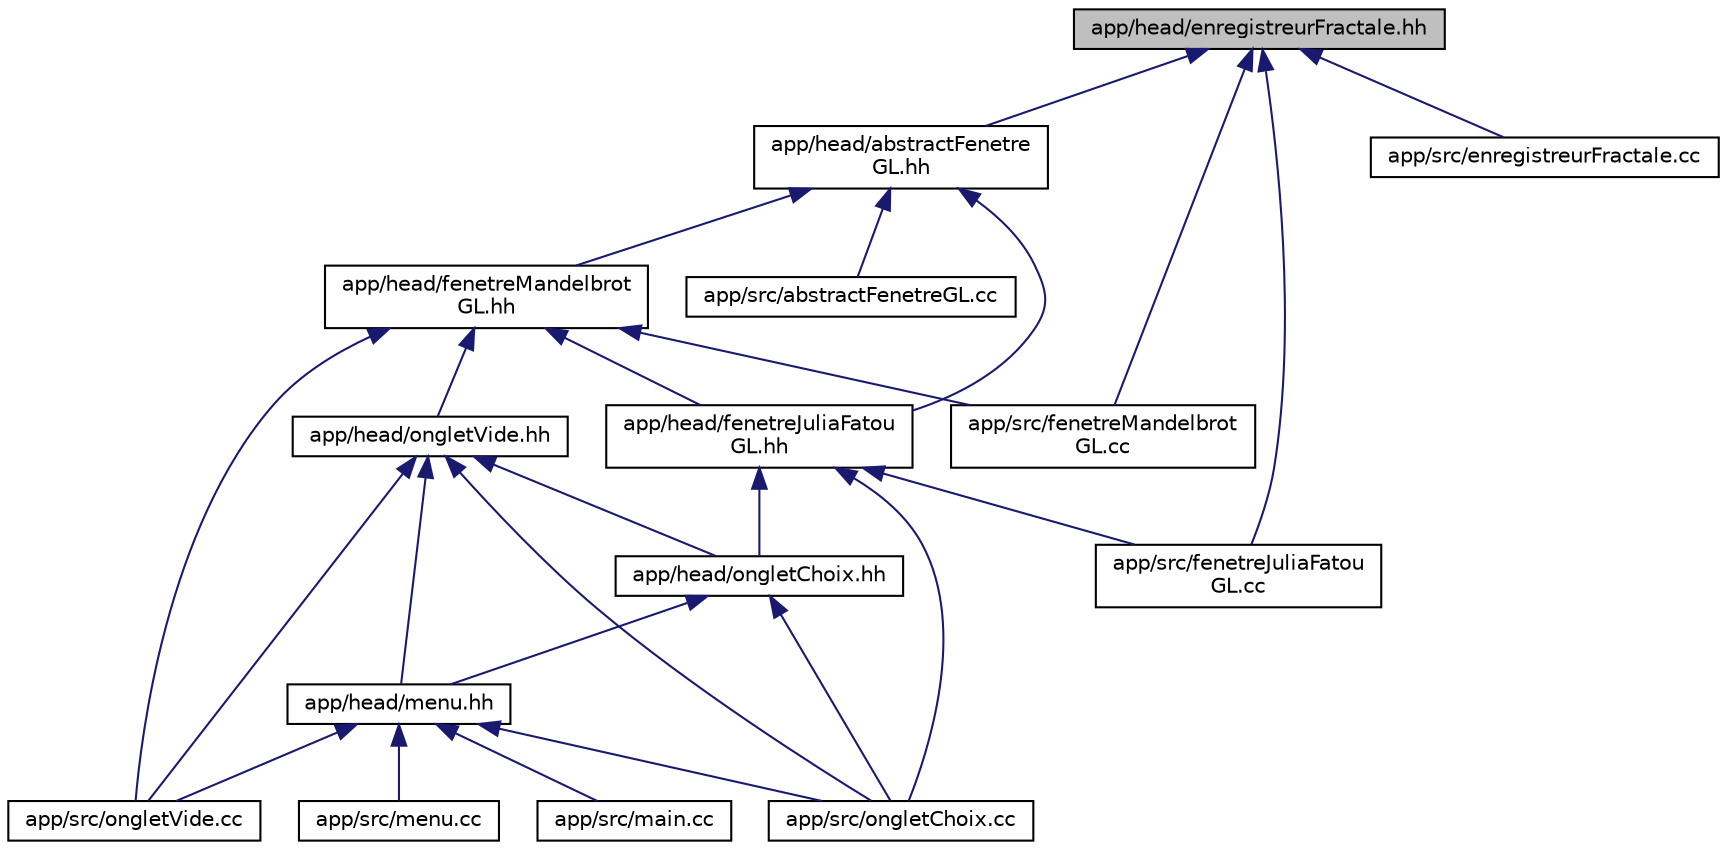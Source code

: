 digraph "app/head/enregistreurFractale.hh"
{
  edge [fontname="Helvetica",fontsize="10",labelfontname="Helvetica",labelfontsize="10"];
  node [fontname="Helvetica",fontsize="10",shape=record];
  Node15 [label="app/head/enregistreurFractale.hh",height=0.2,width=0.4,color="black", fillcolor="grey75", style="filled", fontcolor="black"];
  Node15 -> Node16 [dir="back",color="midnightblue",fontsize="10",style="solid"];
  Node16 [label="app/head/abstractFenetre\lGL.hh",height=0.2,width=0.4,color="black", fillcolor="white", style="filled",URL="$abstractFenetreGL_8hh.html",tooltip="contient la defintion de la classe AbstractFenetreGL "];
  Node16 -> Node17 [dir="back",color="midnightblue",fontsize="10",style="solid"];
  Node17 [label="app/head/fenetreMandelbrot\lGL.hh",height=0.2,width=0.4,color="black", fillcolor="white", style="filled",URL="$fenetreMandelbrotGL_8hh.html",tooltip="contient la defintion de la classe FenetreMandelbrotGL "];
  Node17 -> Node18 [dir="back",color="midnightblue",fontsize="10",style="solid"];
  Node18 [label="app/head/fenetreJuliaFatou\lGL.hh",height=0.2,width=0.4,color="black", fillcolor="white", style="filled",URL="$fenetreJuliaFatouGL_8hh.html",tooltip="contient la definition de la classe FenetreJuliaFatouGL "];
  Node18 -> Node19 [dir="back",color="midnightblue",fontsize="10",style="solid"];
  Node19 [label="app/head/ongletChoix.hh",height=0.2,width=0.4,color="black", fillcolor="white", style="filled",URL="$ongletChoix_8hh.html",tooltip="contient les definitions des methodes et des fonctions concernant la classe OngletChoix ..."];
  Node19 -> Node20 [dir="back",color="midnightblue",fontsize="10",style="solid"];
  Node20 [label="app/head/menu.hh",height=0.2,width=0.4,color="black", fillcolor="white", style="filled",URL="$menu_8hh.html",tooltip="contient les definitions des methodes et des fonctions concernant la classe Menu "];
  Node20 -> Node21 [dir="back",color="midnightblue",fontsize="10",style="solid"];
  Node21 [label="app/src/main.cc",height=0.2,width=0.4,color="black", fillcolor="white", style="filled",URL="$main_8cc.html",tooltip="contient la fonction principale main "];
  Node20 -> Node22 [dir="back",color="midnightblue",fontsize="10",style="solid"];
  Node22 [label="app/src/menu.cc",height=0.2,width=0.4,color="black", fillcolor="white", style="filled",URL="$menu_8cc.html",tooltip="contient les methodes et les fonctions concernant la classe Menu "];
  Node20 -> Node23 [dir="back",color="midnightblue",fontsize="10",style="solid"];
  Node23 [label="app/src/ongletChoix.cc",height=0.2,width=0.4,color="black", fillcolor="white", style="filled",URL="$ongletChoix_8cc.html",tooltip="contient les methodes et les fonctions concernant la classe OngletChoix "];
  Node20 -> Node24 [dir="back",color="midnightblue",fontsize="10",style="solid"];
  Node24 [label="app/src/ongletVide.cc",height=0.2,width=0.4,color="black", fillcolor="white", style="filled",URL="$ongletVide_8cc.html",tooltip="contient les methodes et les fonctions concernant la classe OngletVide "];
  Node19 -> Node23 [dir="back",color="midnightblue",fontsize="10",style="solid"];
  Node18 -> Node25 [dir="back",color="midnightblue",fontsize="10",style="solid"];
  Node25 [label="app/src/fenetreJuliaFatou\lGL.cc",height=0.2,width=0.4,color="black", fillcolor="white", style="filled",URL="$fenetreJuliaFatouGL_8cc.html",tooltip="contient la definition des methodes de la classe FenetreJuliaFatou "];
  Node18 -> Node23 [dir="back",color="midnightblue",fontsize="10",style="solid"];
  Node17 -> Node26 [dir="back",color="midnightblue",fontsize="10",style="solid"];
  Node26 [label="app/head/ongletVide.hh",height=0.2,width=0.4,color="black", fillcolor="white", style="filled",URL="$ongletVide_8hh.html",tooltip="contient les definitions des methodes et des fonctions concernant la classe OngletVide ..."];
  Node26 -> Node20 [dir="back",color="midnightblue",fontsize="10",style="solid"];
  Node26 -> Node19 [dir="back",color="midnightblue",fontsize="10",style="solid"];
  Node26 -> Node23 [dir="back",color="midnightblue",fontsize="10",style="solid"];
  Node26 -> Node24 [dir="back",color="midnightblue",fontsize="10",style="solid"];
  Node17 -> Node27 [dir="back",color="midnightblue",fontsize="10",style="solid"];
  Node27 [label="app/src/fenetreMandelbrot\lGL.cc",height=0.2,width=0.4,color="black", fillcolor="white", style="filled",URL="$fenetreMandelbrotGL_8cc.html",tooltip="contient la defintion des methodes de FenetreMandelbrotGL "];
  Node17 -> Node24 [dir="back",color="midnightblue",fontsize="10",style="solid"];
  Node16 -> Node18 [dir="back",color="midnightblue",fontsize="10",style="solid"];
  Node16 -> Node28 [dir="back",color="midnightblue",fontsize="10",style="solid"];
  Node28 [label="app/src/abstractFenetreGL.cc",height=0.2,width=0.4,color="black", fillcolor="white", style="filled",URL="$abstractFenetreGL_8cc.html",tooltip="contient la methodes de la classe AbstractFenetreGL "];
  Node15 -> Node29 [dir="back",color="midnightblue",fontsize="10",style="solid"];
  Node29 [label="app/src/enregistreurFractale.cc",height=0.2,width=0.4,color="black", fillcolor="white", style="filled",URL="$enregistreurFractale_8cc.html",tooltip="contient la definition des methodes de EnregistreurFractale "];
  Node15 -> Node25 [dir="back",color="midnightblue",fontsize="10",style="solid"];
  Node15 -> Node27 [dir="back",color="midnightblue",fontsize="10",style="solid"];
}
